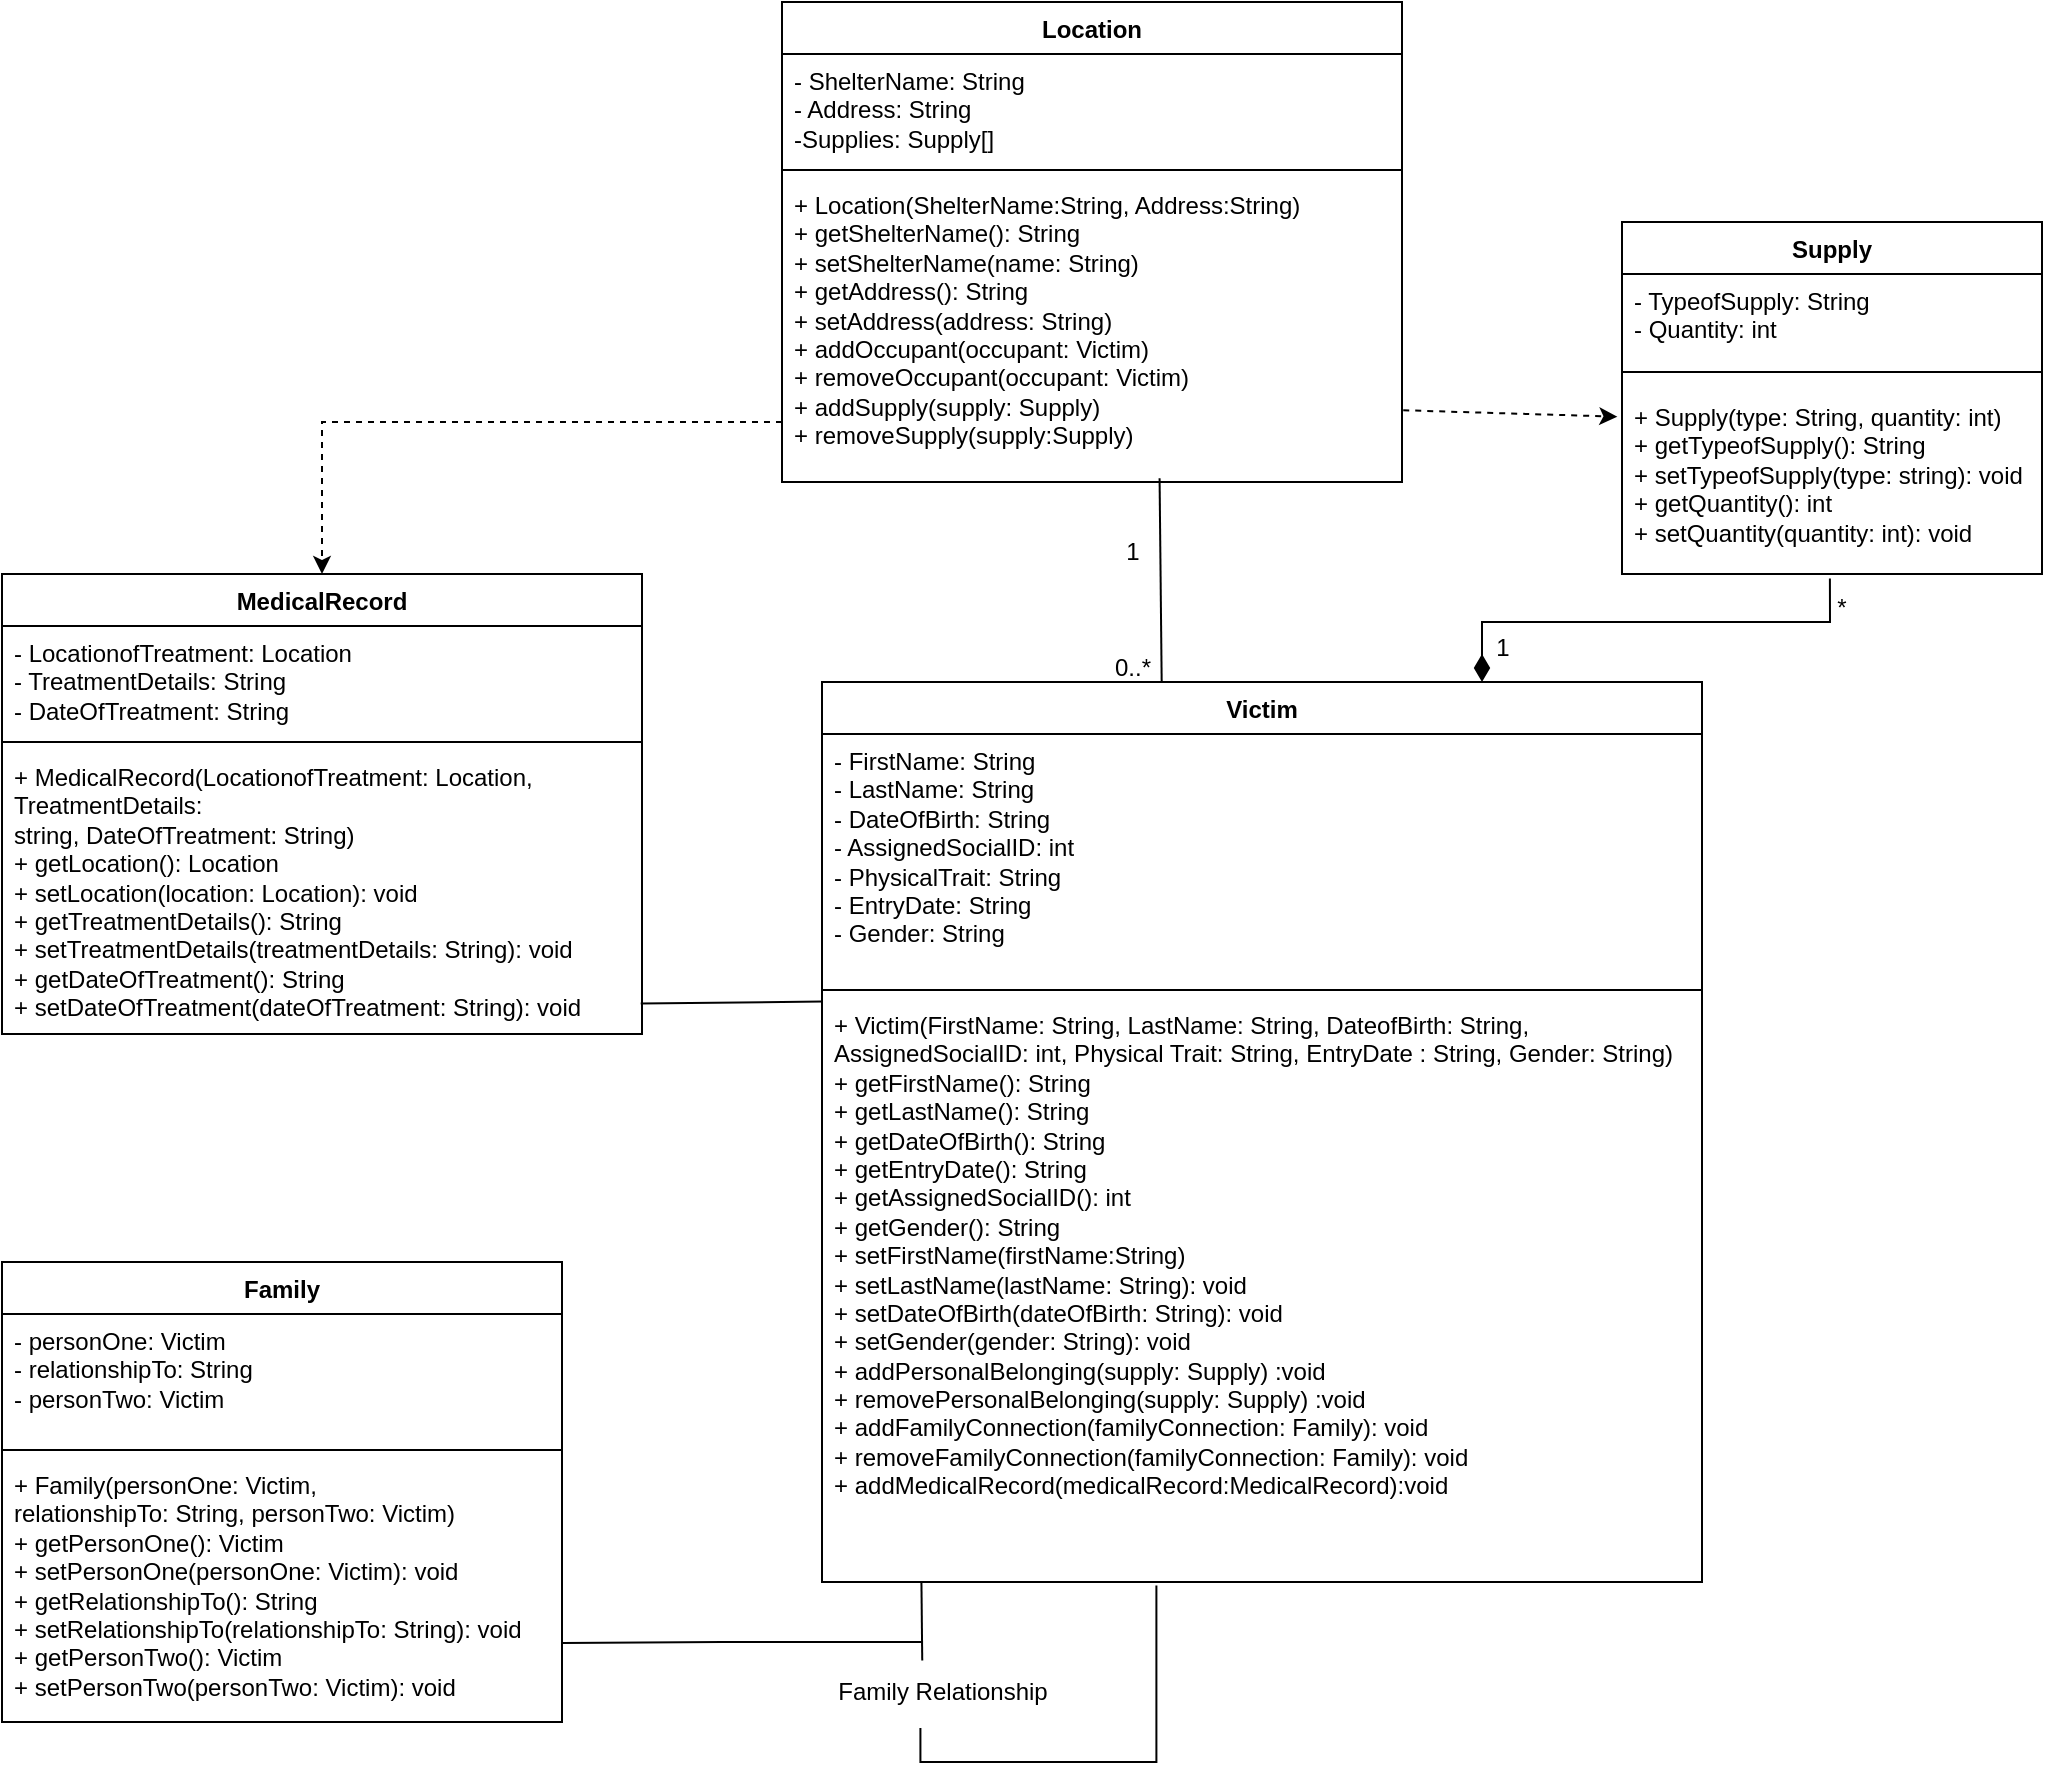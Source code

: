 <mxfile version="26.0.10">
  <diagram name="Page-1" id="vhb933lGF9tnd3RZnQfK">
    <mxGraphModel dx="1134" dy="1737" grid="1" gridSize="10" guides="1" tooltips="1" connect="1" arrows="1" fold="1" page="1" pageScale="1" pageWidth="850" pageHeight="1100" math="0" shadow="0">
      <root>
        <mxCell id="0" />
        <mxCell id="1" parent="0" />
        <mxCell id="xbd1iZhOEggna_X_7OV1-2" value="Victim" style="swimlane;fontStyle=1;align=center;verticalAlign=top;childLayout=stackLayout;horizontal=1;startSize=26;horizontalStack=0;resizeParent=1;resizeParentMax=0;resizeLast=0;collapsible=1;marginBottom=0;whiteSpace=wrap;html=1;" vertex="1" parent="1">
          <mxGeometry x="1190" y="270" width="440" height="450" as="geometry" />
        </mxCell>
        <mxCell id="xbd1iZhOEggna_X_7OV1-3" value="- FirstName: String&lt;br&gt;- LastName: String&lt;br&gt;- DateOfBirth: String&lt;br&gt;- AssignedSocialID: int&lt;div&gt;- PhysicalTrait: String&lt;br&gt;- EntryDate: String&lt;div&gt;- Gender: String&lt;/div&gt;&lt;/div&gt;" style="text;strokeColor=none;fillColor=none;align=left;verticalAlign=top;spacingLeft=4;spacingRight=4;overflow=hidden;rotatable=0;points=[[0,0.5],[1,0.5]];portConstraint=eastwest;whiteSpace=wrap;html=1;" vertex="1" parent="xbd1iZhOEggna_X_7OV1-2">
          <mxGeometry y="26" width="440" height="124" as="geometry" />
        </mxCell>
        <mxCell id="xbd1iZhOEggna_X_7OV1-4" value="" style="line;strokeWidth=1;fillColor=none;align=left;verticalAlign=middle;spacingTop=-1;spacingLeft=3;spacingRight=3;rotatable=0;labelPosition=right;points=[];portConstraint=eastwest;strokeColor=inherit;" vertex="1" parent="xbd1iZhOEggna_X_7OV1-2">
          <mxGeometry y="150" width="440" height="8" as="geometry" />
        </mxCell>
        <mxCell id="xbd1iZhOEggna_X_7OV1-5" value="+ Victim(FirstName: String, LastName: String, DateofBirth: String, AssignedSocialID: int, Physical Trait: String, EntryDate : String, Gender: String)&lt;br&gt;+ getFirstName(): String&lt;br&gt;+ getLastName(): String&lt;br&gt;+ getDateOfBirth(): String&lt;br&gt;+ getEntryDate(): String&lt;br&gt;+ getAssignedSocialID(): int&lt;font color=&quot;#ff8000&quot;&gt;&lt;br&gt;&lt;/font&gt;+ getGender(): String&lt;br&gt;+ setFirstName(firstName:String)&lt;br&gt;+ setLastName(lastName: String): void&lt;br&gt;+ setDateOfBirth(dateOfBirth: String): void&lt;br&gt;+ setGender(gender: String): void&lt;br&gt;+ addPersonalBelonging(supply: Supply) :void&lt;br&gt;+ removePersonalBelonging(supply: Supply) :void&lt;br&gt;+ addFamilyConnection(familyConnection: Family): void&lt;br&gt;+ removeFamilyConnection(familyConnection: Family): void&lt;br&gt;+ addMedicalRecord(medicalRecord:MedicalRecord):void&lt;div&gt;&lt;br&gt;&lt;/div&gt;&lt;div&gt;&lt;div&gt;&lt;div&gt;&lt;br&gt;&lt;/div&gt;&lt;/div&gt;&lt;/div&gt;" style="text;strokeColor=none;fillColor=none;align=left;verticalAlign=top;spacingLeft=4;spacingRight=4;overflow=hidden;rotatable=0;points=[[0,0.5],[1,0.5]];portConstraint=eastwest;whiteSpace=wrap;html=1;" vertex="1" parent="xbd1iZhOEggna_X_7OV1-2">
          <mxGeometry y="158" width="440" height="292" as="geometry" />
        </mxCell>
        <mxCell id="xbd1iZhOEggna_X_7OV1-6" value="Family" style="swimlane;fontStyle=1;align=center;verticalAlign=top;childLayout=stackLayout;horizontal=1;startSize=26;horizontalStack=0;resizeParent=1;resizeParentMax=0;resizeLast=0;collapsible=1;marginBottom=0;whiteSpace=wrap;html=1;" vertex="1" parent="1">
          <mxGeometry x="780" y="560" width="280" height="230" as="geometry" />
        </mxCell>
        <mxCell id="xbd1iZhOEggna_X_7OV1-7" value="- personOne: Victim&lt;br&gt;- relationshipTo: String&lt;br&gt;- personTwo: Victim" style="text;strokeColor=none;fillColor=none;align=left;verticalAlign=top;spacingLeft=4;spacingRight=4;overflow=hidden;rotatable=0;points=[[0,0.5],[1,0.5]];portConstraint=eastwest;whiteSpace=wrap;html=1;" vertex="1" parent="xbd1iZhOEggna_X_7OV1-6">
          <mxGeometry y="26" width="280" height="64" as="geometry" />
        </mxCell>
        <mxCell id="xbd1iZhOEggna_X_7OV1-8" value="" style="line;strokeWidth=1;fillColor=none;align=left;verticalAlign=middle;spacingTop=-1;spacingLeft=3;spacingRight=3;rotatable=0;labelPosition=right;points=[];portConstraint=eastwest;strokeColor=inherit;" vertex="1" parent="xbd1iZhOEggna_X_7OV1-6">
          <mxGeometry y="90" width="280" height="8" as="geometry" />
        </mxCell>
        <mxCell id="xbd1iZhOEggna_X_7OV1-9" value="+ Family(personOne: Victim,&lt;br&gt;relationshipTo: String, personTwo: Victim)&lt;br&gt;+ getPersonOne(): Victim&lt;br&gt;+ setPersonOne(personOne: Victim): void&lt;br&gt;+ getRelationshipTo(): String&lt;br&gt;+ setRelationshipTo(relationshipTo: String): void&lt;br&gt;+ getPersonTwo(): Victim&lt;br&gt;+ setPersonTwo(personTwo: Victim): void" style="text;strokeColor=none;fillColor=none;align=left;verticalAlign=top;spacingLeft=4;spacingRight=4;overflow=hidden;rotatable=0;points=[[0,0.5],[1,0.5]];portConstraint=eastwest;whiteSpace=wrap;html=1;" vertex="1" parent="xbd1iZhOEggna_X_7OV1-6">
          <mxGeometry y="98" width="280" height="132" as="geometry" />
        </mxCell>
        <mxCell id="xbd1iZhOEggna_X_7OV1-14" value="Location" style="swimlane;fontStyle=1;align=center;verticalAlign=top;childLayout=stackLayout;horizontal=1;startSize=26;horizontalStack=0;resizeParent=1;resizeParentMax=0;resizeLast=0;collapsible=1;marginBottom=0;whiteSpace=wrap;html=1;" vertex="1" parent="1">
          <mxGeometry x="1170" y="-70" width="310" height="240" as="geometry" />
        </mxCell>
        <mxCell id="xbd1iZhOEggna_X_7OV1-15" value="- ShelterName: String&lt;br&gt;- Address: String&lt;div&gt;-Supplies: Supply[]&lt;/div&gt;&lt;div&gt;&lt;br&gt;&lt;div&gt;&lt;br&gt;&lt;/div&gt;&lt;/div&gt;" style="text;strokeColor=none;fillColor=none;align=left;verticalAlign=top;spacingLeft=4;spacingRight=4;overflow=hidden;rotatable=0;points=[[0,0.5],[1,0.5]];portConstraint=eastwest;whiteSpace=wrap;html=1;" vertex="1" parent="xbd1iZhOEggna_X_7OV1-14">
          <mxGeometry y="26" width="310" height="54" as="geometry" />
        </mxCell>
        <mxCell id="xbd1iZhOEggna_X_7OV1-16" value="" style="line;strokeWidth=1;fillColor=none;align=left;verticalAlign=middle;spacingTop=-1;spacingLeft=3;spacingRight=3;rotatable=0;labelPosition=right;points=[];portConstraint=eastwest;strokeColor=inherit;" vertex="1" parent="xbd1iZhOEggna_X_7OV1-14">
          <mxGeometry y="80" width="310" height="8" as="geometry" />
        </mxCell>
        <mxCell id="xbd1iZhOEggna_X_7OV1-17" value="+ Location(ShelterName:String, Address:String)&lt;br&gt;+ getShelterName(): String&lt;br&gt;+ setShelterName(name: String)&lt;br&gt;+ getAddress(): String&lt;br&gt;+ setAddress(address: String)&lt;br&gt;+ addOccupant(occupant: Victim)&lt;br&gt;+ removeOccupant(occupant: Victim)&lt;br&gt;+ addSupply(supply: Supply)&lt;br&gt;+ removeSupply(supply:Supply)" style="text;strokeColor=none;fillColor=none;align=left;verticalAlign=top;spacingLeft=4;spacingRight=4;overflow=hidden;rotatable=0;points=[[0,0.5],[1,0.5]];portConstraint=eastwest;whiteSpace=wrap;html=1;" vertex="1" parent="xbd1iZhOEggna_X_7OV1-14">
          <mxGeometry y="88" width="310" height="152" as="geometry" />
        </mxCell>
        <mxCell id="xbd1iZhOEggna_X_7OV1-18" value="Supply" style="swimlane;fontStyle=1;align=center;verticalAlign=top;childLayout=stackLayout;horizontal=1;startSize=26;horizontalStack=0;resizeParent=1;resizeParentMax=0;resizeLast=0;collapsible=1;marginBottom=0;whiteSpace=wrap;html=1;" vertex="1" parent="1">
          <mxGeometry x="1590" y="40" width="210" height="176" as="geometry" />
        </mxCell>
        <mxCell id="xbd1iZhOEggna_X_7OV1-19" value="- TypeofSupply: String&lt;br&gt;- Quantity: int" style="text;strokeColor=none;fillColor=none;align=left;verticalAlign=top;spacingLeft=4;spacingRight=4;overflow=hidden;rotatable=0;points=[[0,0.5],[1,0.5]];portConstraint=eastwest;whiteSpace=wrap;html=1;" vertex="1" parent="xbd1iZhOEggna_X_7OV1-18">
          <mxGeometry y="26" width="210" height="40" as="geometry" />
        </mxCell>
        <mxCell id="xbd1iZhOEggna_X_7OV1-20" value="" style="line;strokeWidth=1;fillColor=none;align=left;verticalAlign=middle;spacingTop=-1;spacingLeft=3;spacingRight=3;rotatable=0;labelPosition=right;points=[];portConstraint=eastwest;strokeColor=inherit;" vertex="1" parent="xbd1iZhOEggna_X_7OV1-18">
          <mxGeometry y="66" width="210" height="18" as="geometry" />
        </mxCell>
        <mxCell id="xbd1iZhOEggna_X_7OV1-21" value="+ Supply(type: String, quantity: int)&lt;br&gt;+ getTypeofSupply(): String&lt;br&gt;+ setTypeofSupply(type: string): void&lt;br&gt;+ getQuantity(): int&lt;br&gt;+ setQuantity(quantity: int): void" style="text;strokeColor=none;fillColor=none;align=left;verticalAlign=top;spacingLeft=4;spacingRight=4;overflow=hidden;rotatable=0;points=[[0,0.5],[1,0.5]];portConstraint=eastwest;whiteSpace=wrap;html=1;" vertex="1" parent="xbd1iZhOEggna_X_7OV1-18">
          <mxGeometry y="84" width="210" height="92" as="geometry" />
        </mxCell>
        <mxCell id="xbd1iZhOEggna_X_7OV1-26" value="MedicalRecord" style="swimlane;fontStyle=1;align=center;verticalAlign=top;childLayout=stackLayout;horizontal=1;startSize=26;horizontalStack=0;resizeParent=1;resizeParentMax=0;resizeLast=0;collapsible=1;marginBottom=0;whiteSpace=wrap;html=1;" vertex="1" parent="1">
          <mxGeometry x="780" y="216" width="320" height="230" as="geometry" />
        </mxCell>
        <mxCell id="xbd1iZhOEggna_X_7OV1-27" value="- LocationofTreatment: Location&lt;br&gt;- TreatmentDetails: String&lt;br&gt;- DateOfTreatment: String&lt;div&gt;&lt;br&gt;&lt;/div&gt;" style="text;strokeColor=none;fillColor=none;align=left;verticalAlign=top;spacingLeft=4;spacingRight=4;overflow=hidden;rotatable=0;points=[[0,0.5],[1,0.5]];portConstraint=eastwest;whiteSpace=wrap;html=1;" vertex="1" parent="xbd1iZhOEggna_X_7OV1-26">
          <mxGeometry y="26" width="320" height="54" as="geometry" />
        </mxCell>
        <mxCell id="xbd1iZhOEggna_X_7OV1-28" value="" style="line;strokeWidth=1;fillColor=none;align=left;verticalAlign=middle;spacingTop=-1;spacingLeft=3;spacingRight=3;rotatable=0;labelPosition=right;points=[];portConstraint=eastwest;strokeColor=inherit;" vertex="1" parent="xbd1iZhOEggna_X_7OV1-26">
          <mxGeometry y="80" width="320" height="8" as="geometry" />
        </mxCell>
        <mxCell id="xbd1iZhOEggna_X_7OV1-29" value="+ MedicalRecord(LocationofTreatment: Location, TreatmentDetails:&lt;br&gt;string, DateOfTreatment: String)&lt;br&gt;+ getLocation(): Location&lt;br&gt;+ setLocation(location: Location): void&lt;br&gt;+ getTreatmentDetails(): String&lt;br&gt;+ setTreatmentDetails(treatmentDetails: String): void&lt;br&gt;+ getDateOfTreatment(): String&lt;br&gt;+ setDateOfTreatment(dateOfTreatment: String): void" style="text;strokeColor=none;fillColor=none;align=left;verticalAlign=top;spacingLeft=4;spacingRight=4;overflow=hidden;rotatable=0;points=[[0,0.5],[1,0.5]];portConstraint=eastwest;whiteSpace=wrap;html=1;" vertex="1" parent="xbd1iZhOEggna_X_7OV1-26">
          <mxGeometry y="88" width="320" height="142" as="geometry" />
        </mxCell>
        <mxCell id="xbd1iZhOEggna_X_7OV1-48" value="Family Relationship" style="text;html=1;align=center;verticalAlign=middle;resizable=0;points=[];autosize=1;strokeColor=none;fillColor=none;" vertex="1" parent="1">
          <mxGeometry x="1185" y="760" width="130" height="30" as="geometry" />
        </mxCell>
        <mxCell id="xbd1iZhOEggna_X_7OV1-79" value="" style="endArrow=diamondThin;html=1;rounded=0;endFill=1;endSize=11;edgeStyle=orthogonalEdgeStyle;entryX=0.75;entryY=0;entryDx=0;entryDy=0;exitX=0.495;exitY=1.024;exitDx=0;exitDy=0;exitPerimeter=0;" edge="1" parent="1" source="xbd1iZhOEggna_X_7OV1-21" target="xbd1iZhOEggna_X_7OV1-2">
          <mxGeometry width="50" height="50" relative="1" as="geometry">
            <mxPoint x="1730" y="240" as="sourcePoint" />
            <mxPoint x="1480" y="-330" as="targetPoint" />
            <Array as="points">
              <mxPoint x="1694" y="240" />
              <mxPoint x="1520" y="240" />
            </Array>
          </mxGeometry>
        </mxCell>
        <mxCell id="xbd1iZhOEggna_X_7OV1-81" value="1" style="text;html=1;align=center;verticalAlign=middle;resizable=0;points=[];autosize=1;strokeColor=none;fillColor=none;" vertex="1" parent="1">
          <mxGeometry x="1515" y="238" width="30" height="30" as="geometry" />
        </mxCell>
        <mxCell id="xbd1iZhOEggna_X_7OV1-83" value="1" style="text;html=1;align=center;verticalAlign=middle;resizable=0;points=[];autosize=1;strokeColor=none;fillColor=none;" vertex="1" parent="1">
          <mxGeometry x="1330" y="190" width="30" height="30" as="geometry" />
        </mxCell>
        <mxCell id="xbd1iZhOEggna_X_7OV1-84" value="0..*" style="text;html=1;align=center;verticalAlign=middle;resizable=0;points=[];autosize=1;strokeColor=none;fillColor=none;" vertex="1" parent="1">
          <mxGeometry x="1325" y="248" width="40" height="30" as="geometry" />
        </mxCell>
        <mxCell id="xbd1iZhOEggna_X_7OV1-126" value="" style="endArrow=none;html=1;rounded=0;exitX=0.424;exitY=-0.026;exitDx=0;exitDy=0;exitPerimeter=0;entryX=0.113;entryY=1;entryDx=0;entryDy=0;entryPerimeter=0;" edge="1" parent="1" source="xbd1iZhOEggna_X_7OV1-48" target="xbd1iZhOEggna_X_7OV1-5">
          <mxGeometry width="50" height="50" relative="1" as="geometry">
            <mxPoint x="1180" y="790" as="sourcePoint" />
            <mxPoint x="1230" y="740" as="targetPoint" />
          </mxGeometry>
        </mxCell>
        <mxCell id="xbd1iZhOEggna_X_7OV1-127" value="" style="endArrow=none;html=1;rounded=0;edgeStyle=elbowEdgeStyle;elbow=vertical;exitX=0.417;exitY=1.1;exitDx=0;exitDy=0;exitPerimeter=0;entryX=0.38;entryY=1.006;entryDx=0;entryDy=0;entryPerimeter=0;" edge="1" parent="1" source="xbd1iZhOEggna_X_7OV1-48" target="xbd1iZhOEggna_X_7OV1-5">
          <mxGeometry width="50" height="50" relative="1" as="geometry">
            <mxPoint x="1240" y="850" as="sourcePoint" />
            <mxPoint x="1370" y="832" as="targetPoint" />
            <Array as="points">
              <mxPoint x="1300" y="810" />
            </Array>
          </mxGeometry>
        </mxCell>
        <mxCell id="xbd1iZhOEggna_X_7OV1-128" value="" style="endArrow=none;html=1;rounded=0;entryX=0.609;entryY=0.988;entryDx=0;entryDy=0;entryPerimeter=0;exitX=0.386;exitY=0;exitDx=0;exitDy=0;exitPerimeter=0;" edge="1" parent="1" source="xbd1iZhOEggna_X_7OV1-2" target="xbd1iZhOEggna_X_7OV1-17">
          <mxGeometry width="50" height="50" relative="1" as="geometry">
            <mxPoint x="1310" y="180" as="sourcePoint" />
            <mxPoint x="1340" y="90" as="targetPoint" />
          </mxGeometry>
        </mxCell>
        <mxCell id="xbd1iZhOEggna_X_7OV1-131" value="" style="endArrow=none;html=1;rounded=0;exitX=1;exitY=0.564;exitDx=0;exitDy=0;exitPerimeter=0;" edge="1" parent="1">
          <mxGeometry width="50" height="50" relative="1" as="geometry">
            <mxPoint x="1060.0" y="750.448" as="sourcePoint" />
            <mxPoint x="1240" y="750" as="targetPoint" />
            <Array as="points">
              <mxPoint x="1140" y="750" />
            </Array>
          </mxGeometry>
        </mxCell>
        <mxCell id="xbd1iZhOEggna_X_7OV1-132" value="*" style="text;html=1;align=center;verticalAlign=middle;whiteSpace=wrap;rounded=0;" vertex="1" parent="1">
          <mxGeometry x="1670" y="218" width="60" height="30" as="geometry" />
        </mxCell>
        <mxCell id="xbd1iZhOEggna_X_7OV1-138" value="" style="endArrow=classic;html=1;rounded=0;dashed=1;exitX=1.002;exitY=0.764;exitDx=0;exitDy=0;exitPerimeter=0;entryX=-0.011;entryY=0.145;entryDx=0;entryDy=0;entryPerimeter=0;" edge="1" parent="1" source="xbd1iZhOEggna_X_7OV1-17" target="xbd1iZhOEggna_X_7OV1-21">
          <mxGeometry width="50" height="50" relative="1" as="geometry">
            <mxPoint x="1510" y="170" as="sourcePoint" />
            <mxPoint x="1560" y="120" as="targetPoint" />
          </mxGeometry>
        </mxCell>
        <mxCell id="xbd1iZhOEggna_X_7OV1-139" value="" style="endArrow=classic;html=1;rounded=0;dashed=1;edgeStyle=elbowEdgeStyle;elbow=vertical;exitX=0;exitY=0.605;exitDx=0;exitDy=0;exitPerimeter=0;entryX=0.5;entryY=0;entryDx=0;entryDy=0;" edge="1" parent="1" target="xbd1iZhOEggna_X_7OV1-26">
          <mxGeometry width="50" height="50" relative="1" as="geometry">
            <mxPoint x="1170" y="140.0" as="sourcePoint" />
            <mxPoint x="940" y="210" as="targetPoint" />
            <Array as="points">
              <mxPoint x="1090" y="140.04" />
            </Array>
          </mxGeometry>
        </mxCell>
        <mxCell id="xbd1iZhOEggna_X_7OV1-141" value="" style="endArrow=none;html=1;rounded=0;entryX=0.998;entryY=0.893;entryDx=0;entryDy=0;entryPerimeter=0;exitX=0.001;exitY=0.006;exitDx=0;exitDy=0;exitPerimeter=0;" edge="1" parent="1" source="xbd1iZhOEggna_X_7OV1-5" target="xbd1iZhOEggna_X_7OV1-29">
          <mxGeometry width="50" height="50" relative="1" as="geometry">
            <mxPoint x="1000" y="540" as="sourcePoint" />
            <mxPoint x="1050" y="490" as="targetPoint" />
            <Array as="points" />
          </mxGeometry>
        </mxCell>
      </root>
    </mxGraphModel>
  </diagram>
</mxfile>
